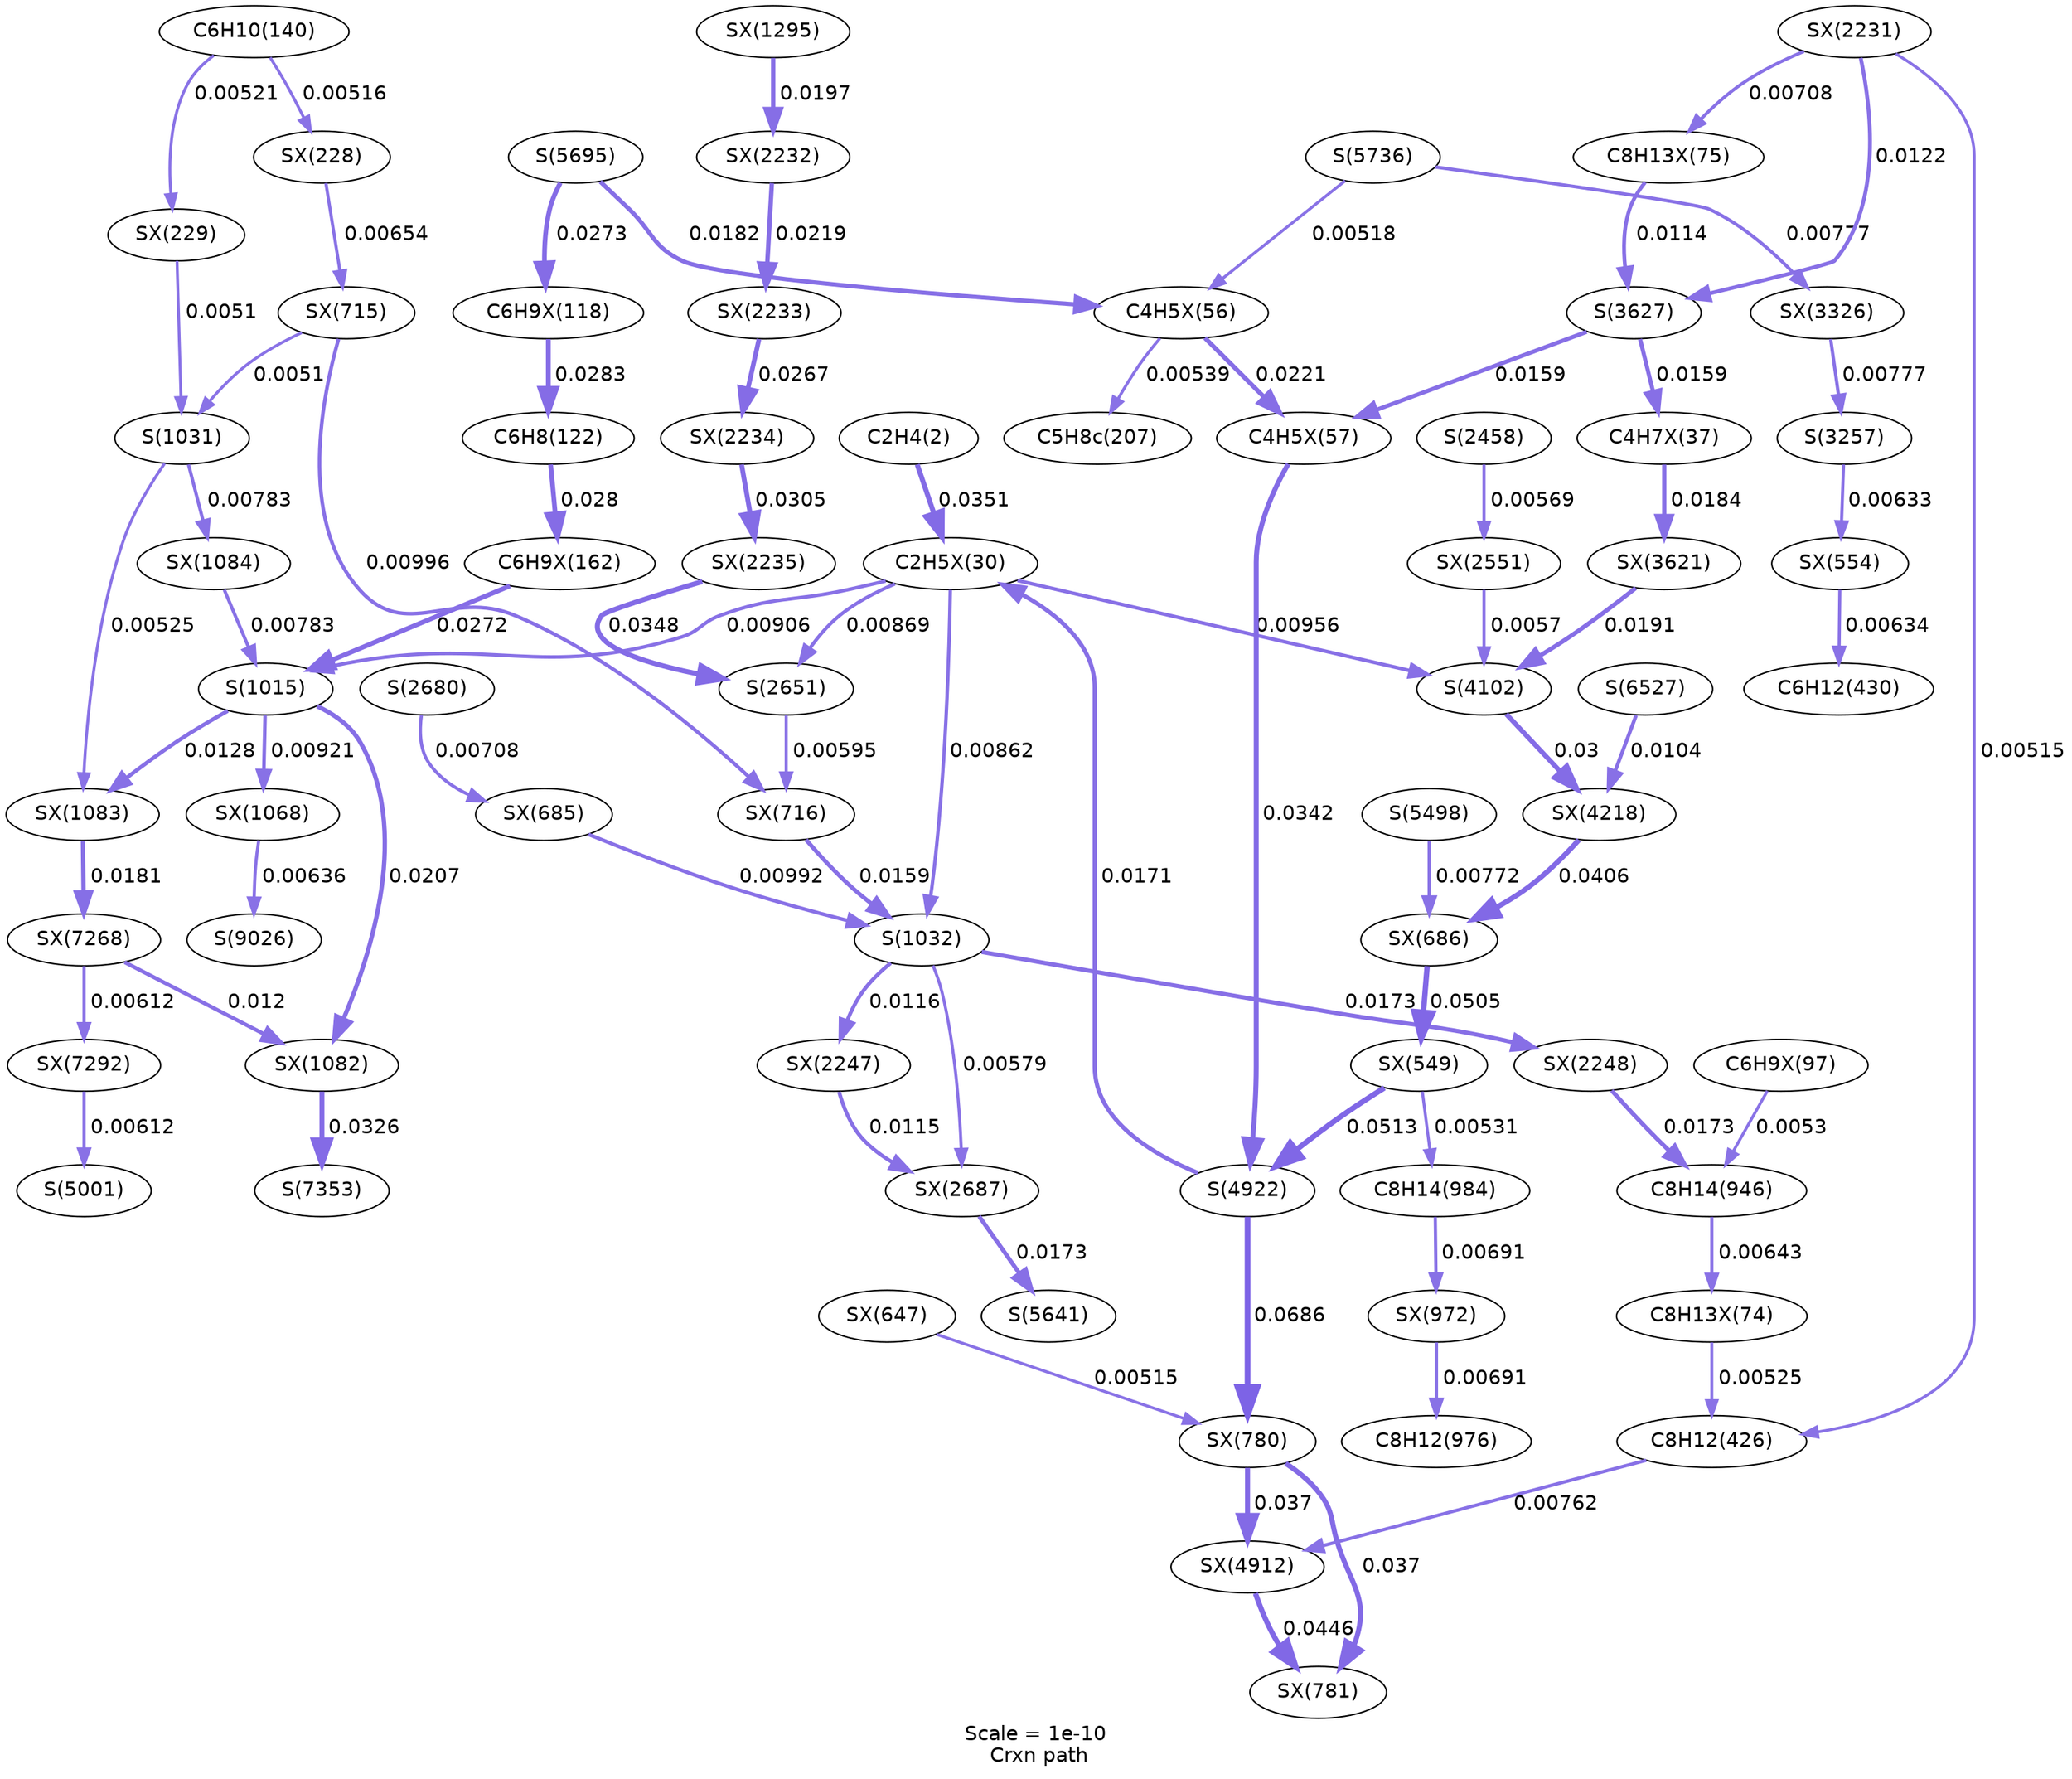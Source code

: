 digraph reaction_paths {
center=1;
s5 -> s73[fontname="Helvetica", style="setlinewidth(3.47)", arrowsize=1.74, color="0.7, 0.535, 0.9"
, label=" 0.0351"];
s85 -> s86[fontname="Helvetica", style="setlinewidth(3.12)", arrowsize=1.56, color="0.7, 0.522, 0.9"
, label=" 0.0221"];
s86 -> s56[fontname="Helvetica", style="setlinewidth(3.45)", arrowsize=1.73, color="0.7, 0.534, 0.9"
, label=" 0.0342"];
s52 -> s86[fontname="Helvetica", style="setlinewidth(2.87)", arrowsize=1.44, color="0.7, 0.516, 0.9"
, label=" 0.0159"];
s85 -> s17[fontname="Helvetica", style="setlinewidth(2.06)", arrowsize=1.03, color="0.7, 0.505, 0.9"
, label=" 0.00539"];
s60 -> s85[fontname="Helvetica", style="setlinewidth(2.97)", arrowsize=1.49, color="0.7, 0.518, 0.9"
, label=" 0.0182"];
s62 -> s85[fontname="Helvetica", style="setlinewidth(2.03)", arrowsize=1.01, color="0.7, 0.505, 0.9"
, label=" 0.00518"];
s73 -> s32[fontname="Helvetica", style="setlinewidth(2.45)", arrowsize=1.22, color="0.7, 0.509, 0.9"
, label=" 0.00906"];
s73 -> s34[fontname="Helvetica", style="setlinewidth(2.41)", arrowsize=1.21, color="0.7, 0.509, 0.9"
, label=" 0.00862"];
s73 -> s54[fontname="Helvetica", style="setlinewidth(2.49)", arrowsize=1.24, color="0.7, 0.51, 0.9"
, label=" 0.00956"];
s56 -> s73[fontname="Helvetica", style="setlinewidth(2.93)", arrowsize=1.47, color="0.7, 0.517, 0.9"
, label=" 0.0171"];
s73 -> s44[fontname="Helvetica", style="setlinewidth(2.42)", arrowsize=1.21, color="0.7, 0.509, 0.9"
, label=" 0.00869"];
s97 -> s12[fontname="Helvetica", style="setlinewidth(3.31)", arrowsize=1.65, color="0.7, 0.528, 0.9"
, label=" 0.0283"];
s12 -> s102[fontname="Helvetica", style="setlinewidth(3.3)", arrowsize=1.65, color="0.7, 0.528, 0.9"
, label=" 0.028"];
s15 -> s104[fontname="Helvetica", style="setlinewidth(2.03)", arrowsize=1.02, color="0.7, 0.505, 0.9"
, label=" 0.00521"];
s15 -> s103[fontname="Helvetica", style="setlinewidth(2.02)", arrowsize=1.01, color="0.7, 0.505, 0.9"
, label=" 0.00516"];
s113 -> s22[fontname="Helvetica", style="setlinewidth(2.18)", arrowsize=1.09, color="0.7, 0.506, 0.9"
, label=" 0.00634"];
s95 -> s29[fontname="Helvetica", style="setlinewidth(2.04)", arrowsize=1.02, color="0.7, 0.505, 0.9"
, label=" 0.0053"];
s102 -> s32[fontname="Helvetica", style="setlinewidth(3.28)", arrowsize=1.64, color="0.7, 0.527, 0.9"
, label=" 0.0272"];
s134 -> s32[fontname="Helvetica", style="setlinewidth(2.34)", arrowsize=1.17, color="0.7, 0.508, 0.9"
, label=" 0.00783"];
s32 -> s133[fontname="Helvetica", style="setlinewidth(2.71)", arrowsize=1.36, color="0.7, 0.513, 0.9"
, label=" 0.0128"];
s32 -> s132[fontname="Helvetica", style="setlinewidth(3.07)", arrowsize=1.54, color="0.7, 0.521, 0.9"
, label=" 0.0207"];
s32 -> s131[fontname="Helvetica", style="setlinewidth(2.46)", arrowsize=1.23, color="0.7, 0.509, 0.9"
, label=" 0.00921"];
s130 -> s30[fontname="Helvetica", style="setlinewidth(2.24)", arrowsize=1.12, color="0.7, 0.507, 0.9"
, label=" 0.00691"];
s152 -> s29[fontname="Helvetica", style="setlinewidth(2.94)", arrowsize=1.47, color="0.7, 0.517, 0.9"
, label=" 0.0173"];
s29 -> s89[fontname="Helvetica", style="setlinewidth(2.19)", arrowsize=1.09, color="0.7, 0.506, 0.9"
, label=" 0.00643"];
s104 -> s33[fontname="Helvetica", style="setlinewidth(2.01)", arrowsize=1.01, color="0.7, 0.505, 0.9"
, label=" 0.0051"];
s120 -> s33[fontname="Helvetica", style="setlinewidth(2.01)", arrowsize=1.01, color="0.7, 0.505, 0.9"
, label=" 0.0051"];
s120 -> s121[fontname="Helvetica", style="setlinewidth(2.52)", arrowsize=1.26, color="0.7, 0.51, 0.9"
, label=" 0.00996"];
s103 -> s120[fontname="Helvetica", style="setlinewidth(2.2)", arrowsize=1.1, color="0.7, 0.507, 0.9"
, label=" 0.00654"];
s33 -> s134[fontname="Helvetica", style="setlinewidth(2.34)", arrowsize=1.17, color="0.7, 0.508, 0.9"
, label=" 0.00783"];
s33 -> s133[fontname="Helvetica", style="setlinewidth(2.04)", arrowsize=1.02, color="0.7, 0.505, 0.9"
, label=" 0.00525"];
s43 -> s154[fontname="Helvetica", style="setlinewidth(2.1)", arrowsize=1.05, color="0.7, 0.506, 0.9"
, label=" 0.00569"];
s121 -> s34[fontname="Helvetica", style="setlinewidth(2.87)", arrowsize=1.44, color="0.7, 0.516, 0.9"
, label=" 0.0159"];
s44 -> s121[fontname="Helvetica", style="setlinewidth(2.13)", arrowsize=1.07, color="0.7, 0.506, 0.9"
, label=" 0.00595"];
s116 -> s34[fontname="Helvetica", style="setlinewidth(2.52)", arrowsize=1.26, color="0.7, 0.51, 0.9"
, label=" 0.00992"];
s34 -> s152[fontname="Helvetica", style="setlinewidth(2.94)", arrowsize=1.47, color="0.7, 0.517, 0.9"
, label=" 0.0173"];
s34 -> s151[fontname="Helvetica", style="setlinewidth(2.63)", arrowsize=1.32, color="0.7, 0.512, 0.9"
, label=" 0.0116"];
s34 -> s156[fontname="Helvetica", style="setlinewidth(2.11)", arrowsize=1.06, color="0.7, 0.506, 0.9"
, label=" 0.00579"];
s48 -> s113[fontname="Helvetica", style="setlinewidth(2.18)", arrowsize=1.09, color="0.7, 0.506, 0.9"
, label=" 0.00633"];
s158 -> s48[fontname="Helvetica", style="setlinewidth(2.33)", arrowsize=1.17, color="0.7, 0.508, 0.9"
, label=" 0.00777"];
s80 -> s159[fontname="Helvetica", style="setlinewidth(2.98)", arrowsize=1.49, color="0.7, 0.518, 0.9"
, label=" 0.0184"];
s52 -> s80[fontname="Helvetica", style="setlinewidth(2.87)", arrowsize=1.44, color="0.7, 0.516, 0.9"
, label=" 0.0159"];
s159 -> s54[fontname="Helvetica", style="setlinewidth(3.01)", arrowsize=1.51, color="0.7, 0.519, 0.9"
, label=" 0.0191"];
s54 -> s160[fontname="Helvetica", style="setlinewidth(3.35)", arrowsize=1.68, color="0.7, 0.53, 0.9"
, label=" 0.03"];
s154 -> s54[fontname="Helvetica", style="setlinewidth(2.1)", arrowsize=1.05, color="0.7, 0.506, 0.9"
, label=" 0.0057"];
s112 -> s31[fontname="Helvetica", style="setlinewidth(2.04)", arrowsize=1.02, color="0.7, 0.505, 0.9"
, label=" 0.00531"];
s31 -> s130[fontname="Helvetica", style="setlinewidth(2.24)", arrowsize=1.12, color="0.7, 0.507, 0.9"
, label=" 0.00691"];
s115 -> s123[fontname="Helvetica", style="setlinewidth(2.02)", arrowsize=1.01, color="0.7, 0.505, 0.9"
, label=" 0.00515"];
s56 -> s123[fontname="Helvetica", style="setlinewidth(3.98)", arrowsize=1.99, color="0.7, 0.569, 0.9"
, label=" 0.0686"];
s123 -> s124[fontname="Helvetica", style="setlinewidth(3.51)", arrowsize=1.76, color="0.7, 0.537, 0.9"
, label=" 0.037"];
s123 -> s161[fontname="Helvetica", style="setlinewidth(3.51)", arrowsize=1.76, color="0.7, 0.537, 0.9"
, label=" 0.037"];
s112 -> s56[fontname="Helvetica", style="setlinewidth(3.76)", arrowsize=1.88, color="0.7, 0.551, 0.9"
, label=" 0.0513"];
s46 -> s116[fontname="Helvetica", style="setlinewidth(2.26)", arrowsize=1.13, color="0.7, 0.507, 0.9"
, label=" 0.00708"];
s58 -> s117[fontname="Helvetica", style="setlinewidth(2.33)", arrowsize=1.16, color="0.7, 0.508, 0.9"
, label=" 0.00772"];
s117 -> s112[fontname="Helvetica", style="setlinewidth(3.75)", arrowsize=1.87, color="0.7, 0.55, 0.9"
, label=" 0.0505"];
s160 -> s117[fontname="Helvetica", style="setlinewidth(3.58)", arrowsize=1.79, color="0.7, 0.541, 0.9"
, label=" 0.0406"];
s60 -> s97[fontname="Helvetica", style="setlinewidth(3.28)", arrowsize=1.64, color="0.7, 0.527, 0.9"
, label=" 0.0273"];
s21 -> s161[fontname="Helvetica", style="setlinewidth(2.32)", arrowsize=1.16, color="0.7, 0.508, 0.9"
, label=" 0.00762"];
s146 -> s21[fontname="Helvetica", style="setlinewidth(2.02)", arrowsize=1.01, color="0.7, 0.505, 0.9"
, label=" 0.00515"];
s89 -> s21[fontname="Helvetica", style="setlinewidth(2.04)", arrowsize=1.02, color="0.7, 0.505, 0.9"
, label=" 0.00525"];
s64 -> s160[fontname="Helvetica", style="setlinewidth(2.56)", arrowsize=1.28, color="0.7, 0.51, 0.9"
, label=" 0.0104"];
s133 -> s164[fontname="Helvetica", style="setlinewidth(2.97)", arrowsize=1.49, color="0.7, 0.518, 0.9"
, label=" 0.0181"];
s164 -> s165[fontname="Helvetica", style="setlinewidth(2.15)", arrowsize=1.08, color="0.7, 0.506, 0.9"
, label=" 0.00612"];
s164 -> s132[fontname="Helvetica", style="setlinewidth(2.66)", arrowsize=1.33, color="0.7, 0.512, 0.9"
, label=" 0.012"];
s165 -> s57[fontname="Helvetica", style="setlinewidth(2.15)", arrowsize=1.08, color="0.7, 0.506, 0.9"
, label=" 0.00612"];
s132 -> s65[fontname="Helvetica", style="setlinewidth(3.42)", arrowsize=1.71, color="0.7, 0.533, 0.9"
, label=" 0.0326"];
s151 -> s156[fontname="Helvetica", style="setlinewidth(2.63)", arrowsize=1.31, color="0.7, 0.512, 0.9"
, label=" 0.0115"];
s156 -> s59[fontname="Helvetica", style="setlinewidth(2.94)", arrowsize=1.47, color="0.7, 0.517, 0.9"
, label=" 0.0173"];
s161 -> s124[fontname="Helvetica", style="setlinewidth(3.65)", arrowsize=1.83, color="0.7, 0.545, 0.9"
, label=" 0.0446"];
s135 -> s147[fontname="Helvetica", style="setlinewidth(3.03)", arrowsize=1.52, color="0.7, 0.52, 0.9"
, label=" 0.0197"];
s147 -> s148[fontname="Helvetica", style="setlinewidth(3.11)", arrowsize=1.56, color="0.7, 0.522, 0.9"
, label=" 0.0219"];
s146 -> s90[fontname="Helvetica", style="setlinewidth(2.26)", arrowsize=1.13, color="0.7, 0.507, 0.9"
, label=" 0.00708"];
s146 -> s52[fontname="Helvetica", style="setlinewidth(2.67)", arrowsize=1.34, color="0.7, 0.512, 0.9"
, label=" 0.0122"];
s90 -> s52[fontname="Helvetica", style="setlinewidth(2.62)", arrowsize=1.31, color="0.7, 0.511, 0.9"
, label=" 0.0114"];
s131 -> s66[fontname="Helvetica", style="setlinewidth(2.18)", arrowsize=1.09, color="0.7, 0.506, 0.9"
, label=" 0.00636"];
s148 -> s149[fontname="Helvetica", style="setlinewidth(3.26)", arrowsize=1.63, color="0.7, 0.527, 0.9"
, label=" 0.0267"];
s149 -> s150[fontname="Helvetica", style="setlinewidth(3.36)", arrowsize=1.68, color="0.7, 0.53, 0.9"
, label=" 0.0305"];
s150 -> s44[fontname="Helvetica", style="setlinewidth(3.46)", arrowsize=1.73, color="0.7, 0.535, 0.9"
, label=" 0.0348"];
s62 -> s158[fontname="Helvetica", style="setlinewidth(2.33)", arrowsize=1.17, color="0.7, 0.508, 0.9"
, label=" 0.00777"];
s5 [ fontname="Helvetica", label="C2H4(2)"];
s12 [ fontname="Helvetica", label="C6H8(122)"];
s15 [ fontname="Helvetica", label="C6H10(140)"];
s17 [ fontname="Helvetica", label="C5H8c(207)"];
s21 [ fontname="Helvetica", label="C8H12(426)"];
s22 [ fontname="Helvetica", label="C6H12(430)"];
s29 [ fontname="Helvetica", label="C8H14(946)"];
s30 [ fontname="Helvetica", label="C8H12(976)"];
s31 [ fontname="Helvetica", label="C8H14(984)"];
s32 [ fontname="Helvetica", label="S(1015)"];
s33 [ fontname="Helvetica", label="S(1031)"];
s34 [ fontname="Helvetica", label="S(1032)"];
s43 [ fontname="Helvetica", label="S(2458)"];
s44 [ fontname="Helvetica", label="S(2651)"];
s46 [ fontname="Helvetica", label="S(2680)"];
s48 [ fontname="Helvetica", label="S(3257)"];
s52 [ fontname="Helvetica", label="S(3627)"];
s54 [ fontname="Helvetica", label="S(4102)"];
s56 [ fontname="Helvetica", label="S(4922)"];
s57 [ fontname="Helvetica", label="S(5001)"];
s58 [ fontname="Helvetica", label="S(5498)"];
s59 [ fontname="Helvetica", label="S(5641)"];
s60 [ fontname="Helvetica", label="S(5695)"];
s62 [ fontname="Helvetica", label="S(5736)"];
s64 [ fontname="Helvetica", label="S(6527)"];
s65 [ fontname="Helvetica", label="S(7353)"];
s66 [ fontname="Helvetica", label="S(9026)"];
s73 [ fontname="Helvetica", label="C2H5X(30)"];
s80 [ fontname="Helvetica", label="C4H7X(37)"];
s85 [ fontname="Helvetica", label="C4H5X(56)"];
s86 [ fontname="Helvetica", label="C4H5X(57)"];
s89 [ fontname="Helvetica", label="C8H13X(74)"];
s90 [ fontname="Helvetica", label="C8H13X(75)"];
s95 [ fontname="Helvetica", label="C6H9X(97)"];
s97 [ fontname="Helvetica", label="C6H9X(118)"];
s102 [ fontname="Helvetica", label="C6H9X(162)"];
s103 [ fontname="Helvetica", label="SX(228)"];
s104 [ fontname="Helvetica", label="SX(229)"];
s112 [ fontname="Helvetica", label="SX(549)"];
s113 [ fontname="Helvetica", label="SX(554)"];
s115 [ fontname="Helvetica", label="SX(647)"];
s116 [ fontname="Helvetica", label="SX(685)"];
s117 [ fontname="Helvetica", label="SX(686)"];
s120 [ fontname="Helvetica", label="SX(715)"];
s121 [ fontname="Helvetica", label="SX(716)"];
s123 [ fontname="Helvetica", label="SX(780)"];
s124 [ fontname="Helvetica", label="SX(781)"];
s130 [ fontname="Helvetica", label="SX(972)"];
s131 [ fontname="Helvetica", label="SX(1068)"];
s132 [ fontname="Helvetica", label="SX(1082)"];
s133 [ fontname="Helvetica", label="SX(1083)"];
s134 [ fontname="Helvetica", label="SX(1084)"];
s135 [ fontname="Helvetica", label="SX(1295)"];
s146 [ fontname="Helvetica", label="SX(2231)"];
s147 [ fontname="Helvetica", label="SX(2232)"];
s148 [ fontname="Helvetica", label="SX(2233)"];
s149 [ fontname="Helvetica", label="SX(2234)"];
s150 [ fontname="Helvetica", label="SX(2235)"];
s151 [ fontname="Helvetica", label="SX(2247)"];
s152 [ fontname="Helvetica", label="SX(2248)"];
s154 [ fontname="Helvetica", label="SX(2551)"];
s156 [ fontname="Helvetica", label="SX(2687)"];
s158 [ fontname="Helvetica", label="SX(3326)"];
s159 [ fontname="Helvetica", label="SX(3621)"];
s160 [ fontname="Helvetica", label="SX(4218)"];
s161 [ fontname="Helvetica", label="SX(4912)"];
s164 [ fontname="Helvetica", label="SX(7268)"];
s165 [ fontname="Helvetica", label="SX(7292)"];
 label = "Scale = 1e-10\l Crxn path";
 fontname = "Helvetica";
}
